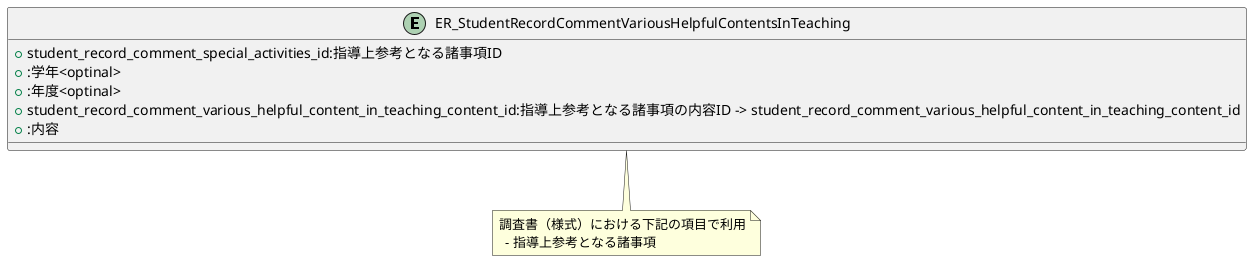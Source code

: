 @startuml

entity "ER_StudentRecordCommentVariousHelpfulContentsInTeaching"{
    + student_record_comment_special_activities_id:指導上参考となる諸事項ID
    + :学年<optinal>
    + :年度<optinal>
    + student_record_comment_various_helpful_content_in_teaching_content_id:指導上参考となる諸事項の内容ID -> student_record_comment_various_helpful_content_in_teaching_content_id
    + :内容
}

note bottom
調査書（様式）における下記の項目で利用
  - 指導上参考となる諸事項
end note

@enduml
